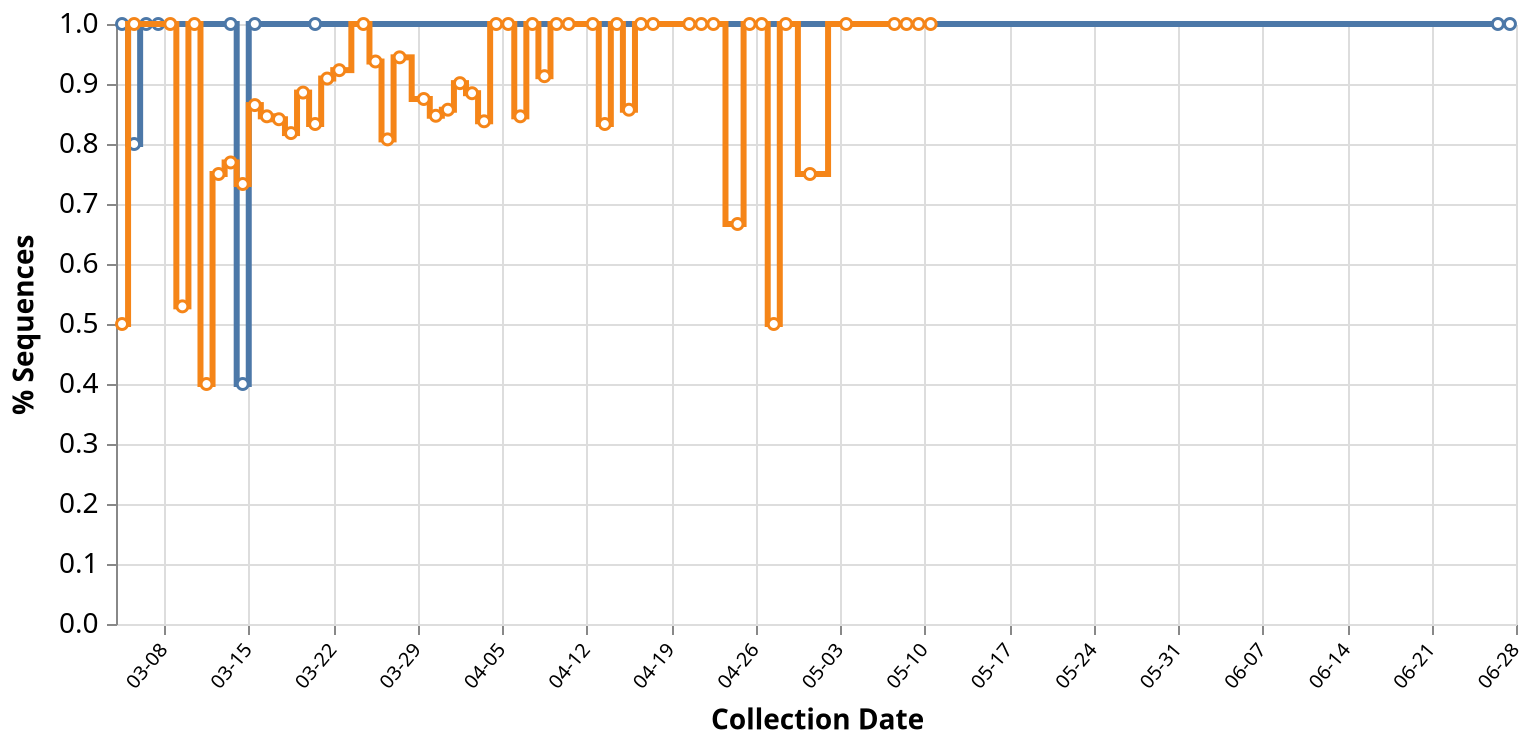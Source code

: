 {
    "$schema": "https://vega.github.io/schema/vega/v5.json",
    "description": "A basic line chart example.",
    "width": 700,
    "height": 300,
    "padding": 5,
  
    "signals": [
      {
        "name": "interpolate",
        "value": "step"
      },
      {
        "name": "hoverLocation",
        "value": null,
        "on": [
          {
            "events": "@locationlines:mouseover!",
            "update": "{location: datum.location}"
          },
          {
            "events": "@locationlines:mouseout!",
            "update": "null"
          }
        ]
      },
      {
        "name": "dateRangeStart",
        "value": 1575158400000,
        "comment": "Along with dateRangeEnd, these are hard limits on the dates shown. May need to update when we hit 2021. Dates are in milliseconds, unix epoch"
      },
      {
        "name": "dateRangeEnd",
        "value": 1609372800000
      },
      {
        "name": "dateBin",
        "value": 86400000,
        "comment": "Binning of observations by date, where date is in milliseconds. Default is 1 day (1000 * 60 * 60 * 24). This should never be less than a day. This is passed to the bin transform of cases_by_date_and_group"
      },
      { "name": "yField", "value": "cases_norm" },
      { "name": "yLabel", "value": "% Sequences" },
      {
        "name": "clear",
        "value": true,
        "comment": "If clicking on anything but a grouped bar, then clear the selection (by clearing the 'selection' data object)",
        "on": [
          {
            "events": "mouseup[!event.item]",
            "update": "true",
            "force": true
          }
        ]
      },
      {
        "name": "shift",
        "value": false,
        "comment": "Track whether or not the shift key is pressed. Used to select multiple groups by holding down shift before clicking",
        "on": [
          {
            "events": {
              "merge": [
                { "markname": "locationlines", "type": "click" },
                { "markname": "locationdots", "type": "click" }
              ]
            },
            "update": "event.shiftKey",
            "force": true
          }
        ]
      },
      {
        "name": "clicked",
        "value": null,
        "comment": "Track clicks on the group bars, for selection purposes",
        "on": [
          {
            "events": {
              "merge": [
                { "markname": "locationlines", "type": "click" },
                { "markname": "locationdots", "type": "click" }
              ]
            },
            "update": "{location: datum.location}",
            "force": true
          }
        ]
      }
    ],
  
    "data": [
      {
        "name": "selectedGroups",
        "values": [
          {"group": "B.1"},
          {"group": "B.1.3"}
        ]
      },
      {
        "name": "location_data",
        "format": {
          "parse": {
            "location": "string",
            "cases_sum": "number",
            "location_counts": "number",
            "date": "date:'%Q'"
          }
        },
        "values": [{"location":"Massachusetts","date":1580256000000,"group":"B","cases_sum":1,"location_counts":40,"color":"#006386"},{"location":"Massachusetts","date":1583366400000,"group":"B.1","cases_sum":4,"location_counts":40,"color":"#007a81"},{"location":"Massachusetts","date":1583366400000,"group":"B.2","cases_sum":1,"location_counts":40,"color":"#008f96"},{"location":"Massachusetts","date":1583452800000,"group":"B.1","cases_sum":9,"location_counts":40,"color":"#007a81"},{"location":"Massachusetts","date":1583539200000,"group":"B.1","cases_sum":2,"location_counts":40,"color":"#007a81"},{"location":"Massachusetts","date":1583280000000,"group":"B.1","cases_sum":2,"location_counts":40,"color":"#007a81"},{"location":"Massachusetts","date":1584144000000,"group":"A.1","cases_sum":1,"location_counts":40,"color":"#f45455"},{"location":"Massachusetts","date":1584144000000,"group":"B.1.5.4","cases_sum":1,"location_counts":40,"color":"#1b8018"},{"location":"Massachusetts","date":1584144000000,"group":"B.1","cases_sum":4,"location_counts":40,"color":"#007a81"},{"location":"Massachusetts","date":1584144000000,"group":"A.3","cases_sum":2,"location_counts":40,"color":"#e9494c"},{"location":"Massachusetts","date":1584144000000,"group":"B.1.5","cases_sum":1,"location_counts":40,"color":"#038060"},{"location":"Massachusetts","date":1584144000000,"group":"B.1.1","cases_sum":1,"location_counts":40,"color":"#069471"},{"location":"Massachusetts","date":1584057600000,"group":"B.1","cases_sum":1,"location_counts":40,"color":"#007a81"},{"location":"Massachusetts","date":1584230400000,"group":"B.1","cases_sum":6,"location_counts":40,"color":"#007a81"},{"location":"Massachusetts","date":1584662400000,"group":"B.1","cases_sum":1,"location_counts":40,"color":"#007a81"},{"location":"Massachusetts","date":1593216000000,"group":"B.1","cases_sum":2,"location_counts":40,"color":"#007a81"},{"location":"Massachusetts","date":1593129600000,"group":"B.1","cases_sum":1,"location_counts":40,"color":"#007a81"},{"location":"New York City","date":1584316800000,"group":"B.1","cases_sum":37,"location_counts":1023,"color":"#007a81"},{"location":"New York City","date":1584316800000,"group":"B.1.3","cases_sum":7,"location_counts":1023,"color":"#08a982"},{"location":"New York City","date":1584316800000,"group":"B.2","cases_sum":5,"location_counts":1023,"color":"#008f96"},{"location":"New York City","date":1584316800000,"group":"A.3","cases_sum":1,"location_counts":1023,"color":"#e9494c"},{"location":"New York City","date":1584316800000,"group":"B.1.1","cases_sum":2,"location_counts":1023,"color":"#069471"},{"location":"New York City","date":1584403200000,"group":"B.1","cases_sum":43,"location_counts":1023,"color":"#007a81"},{"location":"New York City","date":1584403200000,"group":"B.1.3","cases_sum":10,"location_counts":1023,"color":"#08a982"},{"location":"New York City","date":1584403200000,"group":"B.2.1","cases_sum":1,"location_counts":1023,"color":"#0abe94"},{"location":"New York City","date":1584403200000,"group":"B.2","cases_sum":6,"location_counts":1023,"color":"#008f96"},{"location":"New York City","date":1584403200000,"group":"A.1","cases_sum":1,"location_counts":1023,"color":"#f45455"},{"location":"New York City","date":1584403200000,"group":"B","cases_sum":1,"location_counts":1023,"color":"#006386"},{"location":"New York City","date":1584403200000,"group":"B.1.26","cases_sum":1,"location_counts":1023,"color":"#0ad3a7"},{"location":"New York City","date":1584144000000,"group":"B.1","cases_sum":10,"location_counts":1023,"color":"#007a81"},{"location":"New York City","date":1584144000000,"group":"B.1.1","cases_sum":2,"location_counts":1023,"color":"#069471"},{"location":"New York City","date":1584144000000,"group":"B.1.3","cases_sum":1,"location_counts":1023,"color":"#08a982"},{"location":"New York City","date":1584144000000,"group":"A","cases_sum":1,"location_counts":1023,"color":"#821b2a"},{"location":"New York City","date":1584144000000,"group":"A.1","cases_sum":1,"location_counts":1023,"color":"#f45455"},{"location":"New York City","date":1584230400000,"group":"B.1","cases_sum":28,"location_counts":1023,"color":"#007a81"},{"location":"New York City","date":1584230400000,"group":"B.1.3","cases_sum":4,"location_counts":1023,"color":"#08a982"},{"location":"New York City","date":1584230400000,"group":"B.1.1","cases_sum":1,"location_counts":1023,"color":"#069471"},{"location":"New York City","date":1584230400000,"group":"B.1.26","cases_sum":1,"location_counts":1023,"color":"#0ad3a7"},{"location":"New York City","date":1584230400000,"group":"B.1.29","cases_sum":2,"location_counts":1023,"color":"#07e9ba"},{"location":"New York City","date":1584230400000,"group":"B.2","cases_sum":1,"location_counts":1023,"color":"#008f96"},{"location":"New York City","date":1584489600000,"group":"A","cases_sum":3,"location_counts":1023,"color":"#821b2a"},{"location":"New York City","date":1584489600000,"group":"B.2","cases_sum":6,"location_counts":1023,"color":"#008f96"},{"location":"New York City","date":1584489600000,"group":"B.1","cases_sum":81,"location_counts":1023,"color":"#007a81"},{"location":"New York City","date":1584489600000,"group":"B.1.3","cases_sum":27,"location_counts":1023,"color":"#08a982"},{"location":"New York City","date":1584489600000,"group":"B.1.26","cases_sum":3,"location_counts":1023,"color":"#0ad3a7"},{"location":"New York City","date":1584489600000,"group":"B.1.1","cases_sum":4,"location_counts":1023,"color":"#069471"},{"location":"New York City","date":1584489600000,"group":"B.1.1.9","cases_sum":1,"location_counts":1023,"color":"#2a9424"},{"location":"New York City","date":1584489600000,"group":"A.5","cases_sum":1,"location_counts":1023,"color":"#de3e42"},{"location":"New York City","date":1584489600000,"group":"B.1.p2","cases_sum":1,"location_counts":1023,"color":"#00ffce"},{"location":"New York City","date":1584489600000,"group":"A.1","cases_sum":3,"location_counts":1023,"color":"#f45455"},{"location":"New York City","date":1584489600000,"group":"B.2.1","cases_sum":1,"location_counts":1023,"color":"#0abe94"},{"location":"New York City","date":1584489600000,"group":"B.1.5","cases_sum":1,"location_counts":1023,"color":"#038060"},{"location":"New York City","date":1584576000000,"group":"B.1.3","cases_sum":11,"location_counts":1023,"color":"#08a982"},{"location":"New York City","date":1584576000000,"group":"B.1","cases_sum":51,"location_counts":1023,"color":"#007a81"},{"location":"New York City","date":1584576000000,"group":"B.1.1","cases_sum":1,"location_counts":1023,"color":"#069471"},{"location":"New York City","date":1584576000000,"group":"B.1.1.9","cases_sum":1,"location_counts":1023,"color":"#2a9424"},{"location":"New York City","date":1584576000000,"group":"B.2","cases_sum":3,"location_counts":1023,"color":"#008f96"},{"location":"New York City","date":1584576000000,"group":"A","cases_sum":1,"location_counts":1023,"color":"#821b2a"},{"location":"New York City","date":1584576000000,"group":"A.3","cases_sum":1,"location_counts":1023,"color":"#e9494c"},{"location":"New York City","date":1584576000000,"group":"A.1","cases_sum":1,"location_counts":1023,"color":"#f45455"},{"location":"New York City","date":1583884800000,"group":"B.1.1","cases_sum":1,"location_counts":1023,"color":"#069471"},{"location":"New York City","date":1583884800000,"group":"B.1","cases_sum":2,"location_counts":1023,"color":"#007a81"},{"location":"New York City","date":1583884800000,"group":"A.1","cases_sum":2,"location_counts":1023,"color":"#f45455"},{"location":"New York City","date":1584057600000,"group":"B.1","cases_sum":19,"location_counts":1023,"color":"#007a81"},{"location":"New York City","date":1584057600000,"group":"A","cases_sum":1,"location_counts":1023,"color":"#821b2a"},{"location":"New York City","date":1584057600000,"group":"A.1","cases_sum":1,"location_counts":1023,"color":"#f45455"},{"location":"New York City","date":1584057600000,"group":"B.2","cases_sum":2,"location_counts":1023,"color":"#008f96"},{"location":"New York City","date":1584057600000,"group":"B.1.1","cases_sum":2,"location_counts":1023,"color":"#069471"},{"location":"New York City","date":1584057600000,"group":"B.1.3","cases_sum":1,"location_counts":1023,"color":"#08a982"},{"location":"New York City","date":1584748800000,"group":"B.1","cases_sum":25,"location_counts":1023,"color":"#007a81"},{"location":"New York City","date":1584748800000,"group":"B.1.3","cases_sum":5,"location_counts":1023,"color":"#08a982"},{"location":"New York City","date":1584748800000,"group":"A","cases_sum":1,"location_counts":1023,"color":"#821b2a"},{"location":"New York City","date":1584748800000,"group":"B.1.29","cases_sum":1,"location_counts":1023,"color":"#07e9ba"},{"location":"New York City","date":1584748800000,"group":"B.2","cases_sum":1,"location_counts":1023,"color":"#008f96"},{"location":"New York City","date":1584662400000,"group":"B.1","cases_sum":42,"location_counts":1023,"color":"#007a81"},{"location":"New York City","date":1584662400000,"group":"B.2","cases_sum":4,"location_counts":1023,"color":"#008f96"},{"location":"New York City","date":1584662400000,"group":"B.1.1","cases_sum":4,"location_counts":1023,"color":"#069471"},{"location":"New York City","date":1584662400000,"group":"A.2","cases_sum":1,"location_counts":1023,"color":"#d4333a"},{"location":"New York City","date":1584662400000,"group":"B.1.3","cases_sum":8,"location_counts":1023,"color":"#08a982"},{"location":"New York City","date":1584662400000,"group":"A.1","cases_sum":1,"location_counts":1023,"color":"#f45455"},{"location":"New York City","date":1584835200000,"group":"B.1","cases_sum":11,"location_counts":1023,"color":"#007a81"},{"location":"New York City","date":1584835200000,"group":"B.1.3","cases_sum":1,"location_counts":1023,"color":"#08a982"},{"location":"New York City","date":1584835200000,"group":"B.1.1","cases_sum":1,"location_counts":1023,"color":"#069471"},{"location":"New York City","date":1585612800000,"group":"B.1","cases_sum":5,"location_counts":1023,"color":"#007a81"},{"location":"New York City","date":1585612800000,"group":"B.1.3","cases_sum":1,"location_counts":1023,"color":"#08a982"},{"location":"New York City","date":1585612800000,"group":"B.1.1","cases_sum":1,"location_counts":1023,"color":"#069471"},{"location":"New York City","date":1585699200000,"group":"B.1.1","cases_sum":3,"location_counts":1023,"color":"#069471"},{"location":"New York City","date":1585699200000,"group":"B.1.p2","cases_sum":1,"location_counts":1023,"color":"#00ffce"},{"location":"New York City","date":1585699200000,"group":"B.1","cases_sum":49,"location_counts":1023,"color":"#007a81"},{"location":"New York City","date":1585699200000,"group":"B.1.3","cases_sum":15,"location_counts":1023,"color":"#08a982"},{"location":"New York City","date":1585699200000,"group":"B.1.1.1","cases_sum":1,"location_counts":1023,"color":"#39a930"},{"location":"New York City","date":1585699200000,"group":"B.2","cases_sum":2,"location_counts":1023,"color":"#008f96"},{"location":"New York City","date":1583625600000,"group":"B.1","cases_sum":3,"location_counts":1023,"color":"#007a81"},{"location":"New York City","date":1585872000000,"group":"B.1","cases_sum":26,"location_counts":1023,"color":"#007a81"},{"location":"New York City","date":1585872000000,"group":"B.1.3","cases_sum":5,"location_counts":1023,"color":"#08a982"},{"location":"New York City","date":1585872000000,"group":"B.2","cases_sum":3,"location_counts":1023,"color":"#008f96"},{"location":"New York City","date":1585872000000,"group":"B.1.1","cases_sum":2,"location_counts":1023,"color":"#069471"},{"location":"New York City","date":1585872000000,"group":"B.1.5","cases_sum":1,"location_counts":1023,"color":"#038060"},{"location":"New York City","date":1583971200000,"group":"B.1","cases_sum":11,"location_counts":1023,"color":"#007a81"},{"location":"New York City","date":1583971200000,"group":"A.1","cases_sum":1,"location_counts":1023,"color":"#f45455"},{"location":"New York City","date":1583971200000,"group":"B.1.1","cases_sum":1,"location_counts":1023,"color":"#069471"},{"location":"New York City","date":1583971200000,"group":"A","cases_sum":1,"location_counts":1023,"color":"#821b2a"},{"location":"New York City","date":1583971200000,"group":"B.1.5","cases_sum":1,"location_counts":1023,"color":"#038060"},{"location":"New York City","date":1583971200000,"group":"B.1.3","cases_sum":1,"location_counts":1023,"color":"#08a982"},{"location":"New York City","date":1585526400000,"group":"B.1.3","cases_sum":10,"location_counts":1023,"color":"#08a982"},{"location":"New York City","date":1585526400000,"group":"B","cases_sum":2,"location_counts":1023,"color":"#006386"},{"location":"New York City","date":1585526400000,"group":"B.1","cases_sum":62,"location_counts":1023,"color":"#007a81"},{"location":"New York City","date":1585526400000,"group":"B.2","cases_sum":1,"location_counts":1023,"color":"#008f96"},{"location":"New York City","date":1585526400000,"group":"B.1.26","cases_sum":5,"location_counts":1023,"color":"#0ad3a7"},{"location":"New York City","date":1585526400000,"group":"B.1.1","cases_sum":1,"location_counts":1023,"color":"#069471"},{"location":"New York City","date":1585526400000,"group":"A.1","cases_sum":2,"location_counts":1023,"color":"#f45455"},{"location":"New York City","date":1585526400000,"group":"A","cases_sum":1,"location_counts":1023,"color":"#821b2a"},{"location":"New York City","date":1585526400000,"group":"A.3","cases_sum":1,"location_counts":1023,"color":"#e9494c"},{"location":"New York City","date":1586131200000,"group":"B.1","cases_sum":18,"location_counts":1023,"color":"#007a81"},{"location":"New York City","date":1586131200000,"group":"B.1.3","cases_sum":4,"location_counts":1023,"color":"#08a982"},{"location":"New York City","date":1586131200000,"group":"B.1.26","cases_sum":1,"location_counts":1023,"color":"#0ad3a7"},{"location":"New York City","date":1586131200000,"group":"B.2","cases_sum":1,"location_counts":1023,"color":"#008f96"},{"location":"New York City","date":1586131200000,"group":"B.1.41","cases_sum":1,"location_counts":1023,"color":"#006d51"},{"location":"New York City","date":1586131200000,"group":"B.1.29","cases_sum":1,"location_counts":1023,"color":"#07e9ba"},{"location":"New York City","date":1586044800000,"group":"B.1","cases_sum":19,"location_counts":1023,"color":"#007a81"},{"location":"New York City","date":1586044800000,"group":"B.1.3","cases_sum":1,"location_counts":1023,"color":"#08a982"},{"location":"New York City","date":1585785600000,"group":"B.1","cases_sum":22,"location_counts":1023,"color":"#007a81"},{"location":"New York City","date":1585785600000,"group":"B.1.1","cases_sum":2,"location_counts":1023,"color":"#069471"},{"location":"New York City","date":1585785600000,"group":"B.1.26","cases_sum":1,"location_counts":1023,"color":"#0ad3a7"},{"location":"New York City","date":1585785600000,"group":"B.1.3","cases_sum":1,"location_counts":1023,"color":"#08a982"},{"location":"New York City","date":1585958400000,"group":"B.1","cases_sum":1,"location_counts":1023,"color":"#007a81"},{"location":"New York City","date":1585958400000,"group":"B.1.3","cases_sum":1,"location_counts":1023,"color":"#08a982"},{"location":"New York City","date":1586476800000,"group":"B.1","cases_sum":9,"location_counts":1023,"color":"#007a81"},{"location":"New York City","date":1586476800000,"group":"B.1.3","cases_sum":4,"location_counts":1023,"color":"#08a982"},{"location":"New York City","date":1586304000000,"group":"B.1.3","cases_sum":3,"location_counts":1023,"color":"#08a982"},{"location":"New York City","date":1586304000000,"group":"B.1","cases_sum":18,"location_counts":1023,"color":"#007a81"},{"location":"New York City","date":1586304000000,"group":"B.1.1","cases_sum":1,"location_counts":1023,"color":"#069471"},{"location":"New York City","date":1586304000000,"group":"B.1.29","cases_sum":1,"location_counts":1023,"color":"#07e9ba"},{"location":"New York City","date":1586736000000,"group":"B.1","cases_sum":9,"location_counts":1023,"color":"#007a81"},{"location":"New York City","date":1586736000000,"group":"B.1.3","cases_sum":1,"location_counts":1023,"color":"#08a982"},{"location":"New York City","date":1586736000000,"group":"B.1.26","cases_sum":1,"location_counts":1023,"color":"#0ad3a7"},{"location":"New York City","date":1586736000000,"group":"B.1.1","cases_sum":1,"location_counts":1023,"color":"#069471"},{"location":"New York City","date":1586217600000,"group":"B.1","cases_sum":5,"location_counts":1023,"color":"#007a81"},{"location":"New York City","date":1586217600000,"group":"B.1.3","cases_sum":2,"location_counts":1023,"color":"#08a982"},{"location":"New York City","date":1586390400000,"group":"B.1.3","cases_sum":1,"location_counts":1023,"color":"#08a982"},{"location":"New York City","date":1586390400000,"group":"B.1","cases_sum":6,"location_counts":1023,"color":"#007a81"},{"location":"New York City","date":1586563200000,"group":"B.1.1","cases_sum":1,"location_counts":1023,"color":"#069471"},{"location":"New York City","date":1586649600000,"group":"B.1","cases_sum":1,"location_counts":1023,"color":"#007a81"},{"location":"New York City","date":1587513600000,"group":"B.1","cases_sum":4,"location_counts":1023,"color":"#007a81"},{"location":"New York City","date":1587340800000,"group":"B.1","cases_sum":11,"location_counts":1023,"color":"#007a81"},{"location":"New York City","date":1587340800000,"group":"B.1.3","cases_sum":5,"location_counts":1023,"color":"#08a982"},{"location":"New York City","date":1586822400000,"group":"B.1","cases_sum":2,"location_counts":1023,"color":"#007a81"},{"location":"New York City","date":1586995200000,"group":"B.1.3","cases_sum":1,"location_counts":1023,"color":"#08a982"},{"location":"New York City","date":1586995200000,"group":"B.1","cases_sum":3,"location_counts":1023,"color":"#007a81"},{"location":"New York City","date":1587427200000,"group":"B.1","cases_sum":5,"location_counts":1023,"color":"#007a81"},{"location":"New York City","date":1586908800000,"group":"B.1.3","cases_sum":1,"location_counts":1023,"color":"#08a982"},{"location":"New York City","date":1586908800000,"group":"B.1","cases_sum":5,"location_counts":1023,"color":"#007a81"},{"location":"New York City","date":1586908800000,"group":"B.1.1","cases_sum":1,"location_counts":1023,"color":"#069471"},{"location":"New York City","date":1587686400000,"group":"B.1","cases_sum":2,"location_counts":1023,"color":"#007a81"},{"location":"New York City","date":1587686400000,"group":"B.1.1","cases_sum":1,"location_counts":1023,"color":"#069471"},{"location":"New York City","date":1583280000000,"group":"A.1","cases_sum":1,"location_counts":1023,"color":"#f45455"},{"location":"New York City","date":1583280000000,"group":"B.1","cases_sum":1,"location_counts":1023,"color":"#007a81"},{"location":"New York City","date":1583366400000,"group":"B.1.3","cases_sum":1,"location_counts":1023,"color":"#08a982"},{"location":"New York City","date":1583712000000,"group":"B.2","cases_sum":5,"location_counts":1023,"color":"#008f96"},{"location":"New York City","date":1583712000000,"group":"B.1","cases_sum":7,"location_counts":1023,"color":"#007a81"},{"location":"New York City","date":1583712000000,"group":"B.1.3","cases_sum":2,"location_counts":1023,"color":"#08a982"},{"location":"New York City","date":1583712000000,"group":"B","cases_sum":2,"location_counts":1023,"color":"#006386"},{"location":"New York City","date":1583712000000,"group":"A.1","cases_sum":1,"location_counts":1023,"color":"#f45455"},{"location":"New York City","date":1583107200000,"group":"B","cases_sum":1,"location_counts":1023,"color":"#006386"},{"location":"New York City","date":1583798400000,"group":"B.1.3","cases_sum":1,"location_counts":1023,"color":"#08a982"},{"location":"New York City","date":1583798400000,"group":"B.1","cases_sum":3,"location_counts":1023,"color":"#007a81"},{"location":"New York City","date":1585440000000,"group":"B.1","cases_sum":4,"location_counts":1023,"color":"#007a81"},{"location":"New York City","date":1585440000000,"group":"B.1.3","cases_sum":3,"location_counts":1023,"color":"#08a982"},{"location":"New York City","date":1585440000000,"group":"B.1.1","cases_sum":1,"location_counts":1023,"color":"#069471"},{"location":"New York City","date":1585008000000,"group":"B.1","cases_sum":3,"location_counts":1023,"color":"#007a81"},{"location":"New York City","date":1585180800000,"group":"B.1","cases_sum":19,"location_counts":1023,"color":"#007a81"},{"location":"New York City","date":1585180800000,"group":"B.1.3","cases_sum":2,"location_counts":1023,"color":"#08a982"},{"location":"New York City","date":1585180800000,"group":"B.1.26","cases_sum":2,"location_counts":1023,"color":"#0ad3a7"},{"location":"New York City","date":1585180800000,"group":"B.1.1","cases_sum":2,"location_counts":1023,"color":"#069471"},{"location":"New York City","date":1585180800000,"group":"B.2","cases_sum":1,"location_counts":1023,"color":"#008f96"},{"location":"New York City","date":1585267200000,"group":"B.1","cases_sum":15,"location_counts":1023,"color":"#007a81"},{"location":"New York City","date":1585267200000,"group":"B.1.3","cases_sum":2,"location_counts":1023,"color":"#08a982"},{"location":"New York City","date":1585267200000,"group":"B.1.5","cases_sum":1,"location_counts":1023,"color":"#038060"},{"location":"New York City","date":1585094400000,"group":"B.1","cases_sum":11,"location_counts":1023,"color":"#007a81"},{"location":"New York City","date":1585094400000,"group":"B.1.3","cases_sum":4,"location_counts":1023,"color":"#08a982"},{"location":"New York City","date":1585094400000,"group":"B.1.1","cases_sum":1,"location_counts":1023,"color":"#069471"},{"location":"New York City","date":1587772800000,"group":"B.1","cases_sum":3,"location_counts":1023,"color":"#007a81"},{"location":"New York City","date":1587081600000,"group":"B.1","cases_sum":1,"location_counts":1023,"color":"#007a81"},{"location":"New York City","date":1587945600000,"group":"B.1.1","cases_sum":1,"location_counts":1023,"color":"#069471"},{"location":"New York City","date":1587945600000,"group":"B.1","cases_sum":1,"location_counts":1023,"color":"#007a81"},{"location":"New York City","date":1588464000000,"group":"B.1","cases_sum":1,"location_counts":1023,"color":"#007a81"},{"location":"New York City","date":1588896000000,"group":"B.1","cases_sum":4,"location_counts":1023,"color":"#007a81"},{"location":"New York City","date":1588204800000,"group":"B.1","cases_sum":3,"location_counts":1023,"color":"#007a81"},{"location":"New York City","date":1588204800000,"group":"A.3","cases_sum":1,"location_counts":1023,"color":"#e9494c"},{"location":"New York City","date":1589068800000,"group":"B.1","cases_sum":1,"location_counts":1023,"color":"#007a81"},{"location":"New York City","date":1588032000000,"group":"B.1","cases_sum":1,"location_counts":1023,"color":"#007a81"},{"location":"New York City","date":1588982400000,"group":"B.1","cases_sum":1,"location_counts":1023,"color":"#007a81"},{"location":"New York City","date":1587859200000,"group":"B.1","cases_sum":2,"location_counts":1023,"color":"#007a81"},{"location":"New York City","date":1587859200000,"group":"B.1.3","cases_sum":1,"location_counts":1023,"color":"#08a982"},{"location":"New York City","date":1588809600000,"group":"B.1","cases_sum":2,"location_counts":1023,"color":"#007a81"}],
        "transform": [
          {
            "comment": "Bin observations by date. The width of each bin is determined by the signal dateBin. Since the most detail in the date from GISAID is by day, the bin shouldn't ever be smaller than a day.",
            "type": "bin",
            "field": "date",
            "extent": [
              { "signal": "dateRangeStart" },
              { "signal": "dateRangeEnd" }
            ],
            "step": { "signal": "dateBin" },
            "as": ["day_start", "day_end"]
          },
          {
            "type": "joinaggregate",
            "groupby": ["location", "day_start"],
            "fields": ["cases_sum"],
            "ops": ["sum"],
            "as": ["all_cases_sum"]
          },
          {
            "type": "filter",
            "expr": "indata('selectedGroups', 'group', datum.group)"
          },
          {
            "type": "aggregate",
            "groupby": ["location", "day_start"],
            "fields": ["cases_sum", "color", "all_cases_sum"],
            "ops": ["sum", "max", "max"],
            "as": ["cases_sum", "color", "all_cases_sum"]
          },
          {
            "type": "collect",
            "sort": {
              "field": ["day_start"],
              "order": ["ascending"]
            }
          },
          {
            "type": "formula",
            "expr": "datum.cases_sum / datum.all_cases_sum",
            "as": "cases_norm"
          },
          {
            "comment": "Recalculate the day_end from the day_start and dateBin, since the imputation can't work on more than one field at once.",
            "type": "formula",
            "expr": "datum.day_start + dateBin",
            "as": "day_end"
          },
          {
            "type": "formula",
            "expr": "datum.day_start + (dateBin / 2)",
            "as": "day_middle"
          }
        ]
      },
      {
        "name": "selected",
        "comment": "A list of groups that are selected",
        "on": [
          { "trigger": "clear", "remove": true },
          { "trigger": "!shift", "remove": true },
          { "trigger": "!shift && clicked", "insert": "clicked" },
          { "trigger": "shift && clicked", "toggle": "clicked" }
        ]
      }
    ],
  
    "scales": [
      {
        "name": "xscale",
        "type": "time",
        "range": "width",
        "domain": {
          "fields": [
            {"data": "location_data", "field": "day_start"},
            {"data": "location_data", "field": "day_end"}
          ]
        }
      },
      {
        "name": "yscale",
        "type": "linear",
        "range": "height",
        "nice": true,
        "zero": true,
        "domain": {"data": "location_data", "field": {"signal": "yField"}}
      },
      {
        "name": "color",
        "type": "ordinal",
        "range": "category",
        "domain": {"data": "location_data", "field": "location"}
      }
    ],
  
    "axes": [
      {
        "orient": "bottom", 
        "scale": "xscale",
        "format": "%m-%d",
        "zindex": 0,
  
        "grid": true,
        "gridScale": "yscale",
        "gridColor": "#DDD",
  
        "labelAngle": 310,
        "labelAlign": "right",
        "labelBaseline": "middle",
        "labelPadding": 5,
  
        "title": "Collection Date",
        "titleFontSize": 14,
        "titlePadding": 8
      },
      {
        "orient": "left", 
        "scale": "yscale",
  
        "grid": true,
        "gridScale": "xscale",
        "gridColor": "#DDD",
  
        "labelFontSize": 14,
        "labelPadding": 4,
  
        "title": {"signal": "yLabel"},
        "titleFontSize": 14,
        "titlePadding": 10
      }
    ],
  
    "marks": [
      {
        "type": "group",
        "from": {
          "facet": {
            "name": "series",
            "data": "location_data",
            "groupby": "location"
          }
        },
        "marks": [
          {
            "name": "locationlines",
            "type": "line",
            "from": {"data": "series"},
            "encode": {
              "enter": {
                "strokeWidth": {"value": 3},
                "strokeMiterLimit": {"value": 2},
                "strokeCap": {"value": "round"}
              },
              "update": {
                "interpolate": {"signal": "interpolate"},
                "x": {"scale": "xscale", "field": "day_middle"},
                "y": {"scale": "yscale", "field": {"signal": "yField"}},
                "stroke": [
                  {
                    "test": "(!length(data('selected')) || indata('selected', 'location', datum.location)) && (datum.cases_sum > 0)",
                    "scale": "color", 
                    "field": "location"
                  },
                  {"value": "#CCC"}
                ],
                "strokeOpacity": [
                  {
                    "test": "hoverLocation && hoverLocation.location == datum.location",
                    "value": 0.6
                  },
                  {"value": 1.0}
                ],
                "zindex": [
                  {
                    "test": "hoverLocation && hoverLocation.location == datum.location",
                    "value": 3
                  },
                  { "value": 1 }
                ]
              }
            }
          },
          {
            "name": "locationdots",
            "type": "symbol",
            "from": {"data": "series"},
            "encode": {
              "enter": {
                "size": {"value": 30},
                "fill": {"value": "#fff"},
                "strokeWidth": {"value": 1.5},
                "tooltip": {
                  "signal": "{title: datum.location, 'Sequences': datum[yField], 'Collection date': timeFormat(datum.day_start, '%b %d %Y')}"
                }
              },
              "update": {
                "x": {"scale": "xscale", "field": "day_middle"},
                "y": {"scale": "yscale", "field": {"signal": "yField"}},
                "stroke": [
                  {
                    "test": "(!length(data('selected')) || indata('selected', 'location', datum.location)) && (datum.cases_sum > 0)",
                    "scale": "color", 
                    "field": "location"
                  },
                  {"value": "#CCC"}
                ],
                "strokeOpacity": [
                  {
                    "test": "hoverLocation && hoverLocation.location == datum.location",
                    "value": 0.6
                  },
                  {"value": 1.0}
                ],
                "zindex": [
                  {
                    "test": "hoverLocation && hoverLocation.location == datum.location",
                    "value": 3
                  },
                  { "value": 1 }
                ]
              }
            }
          }
        ]
      }
    ]
  }
  